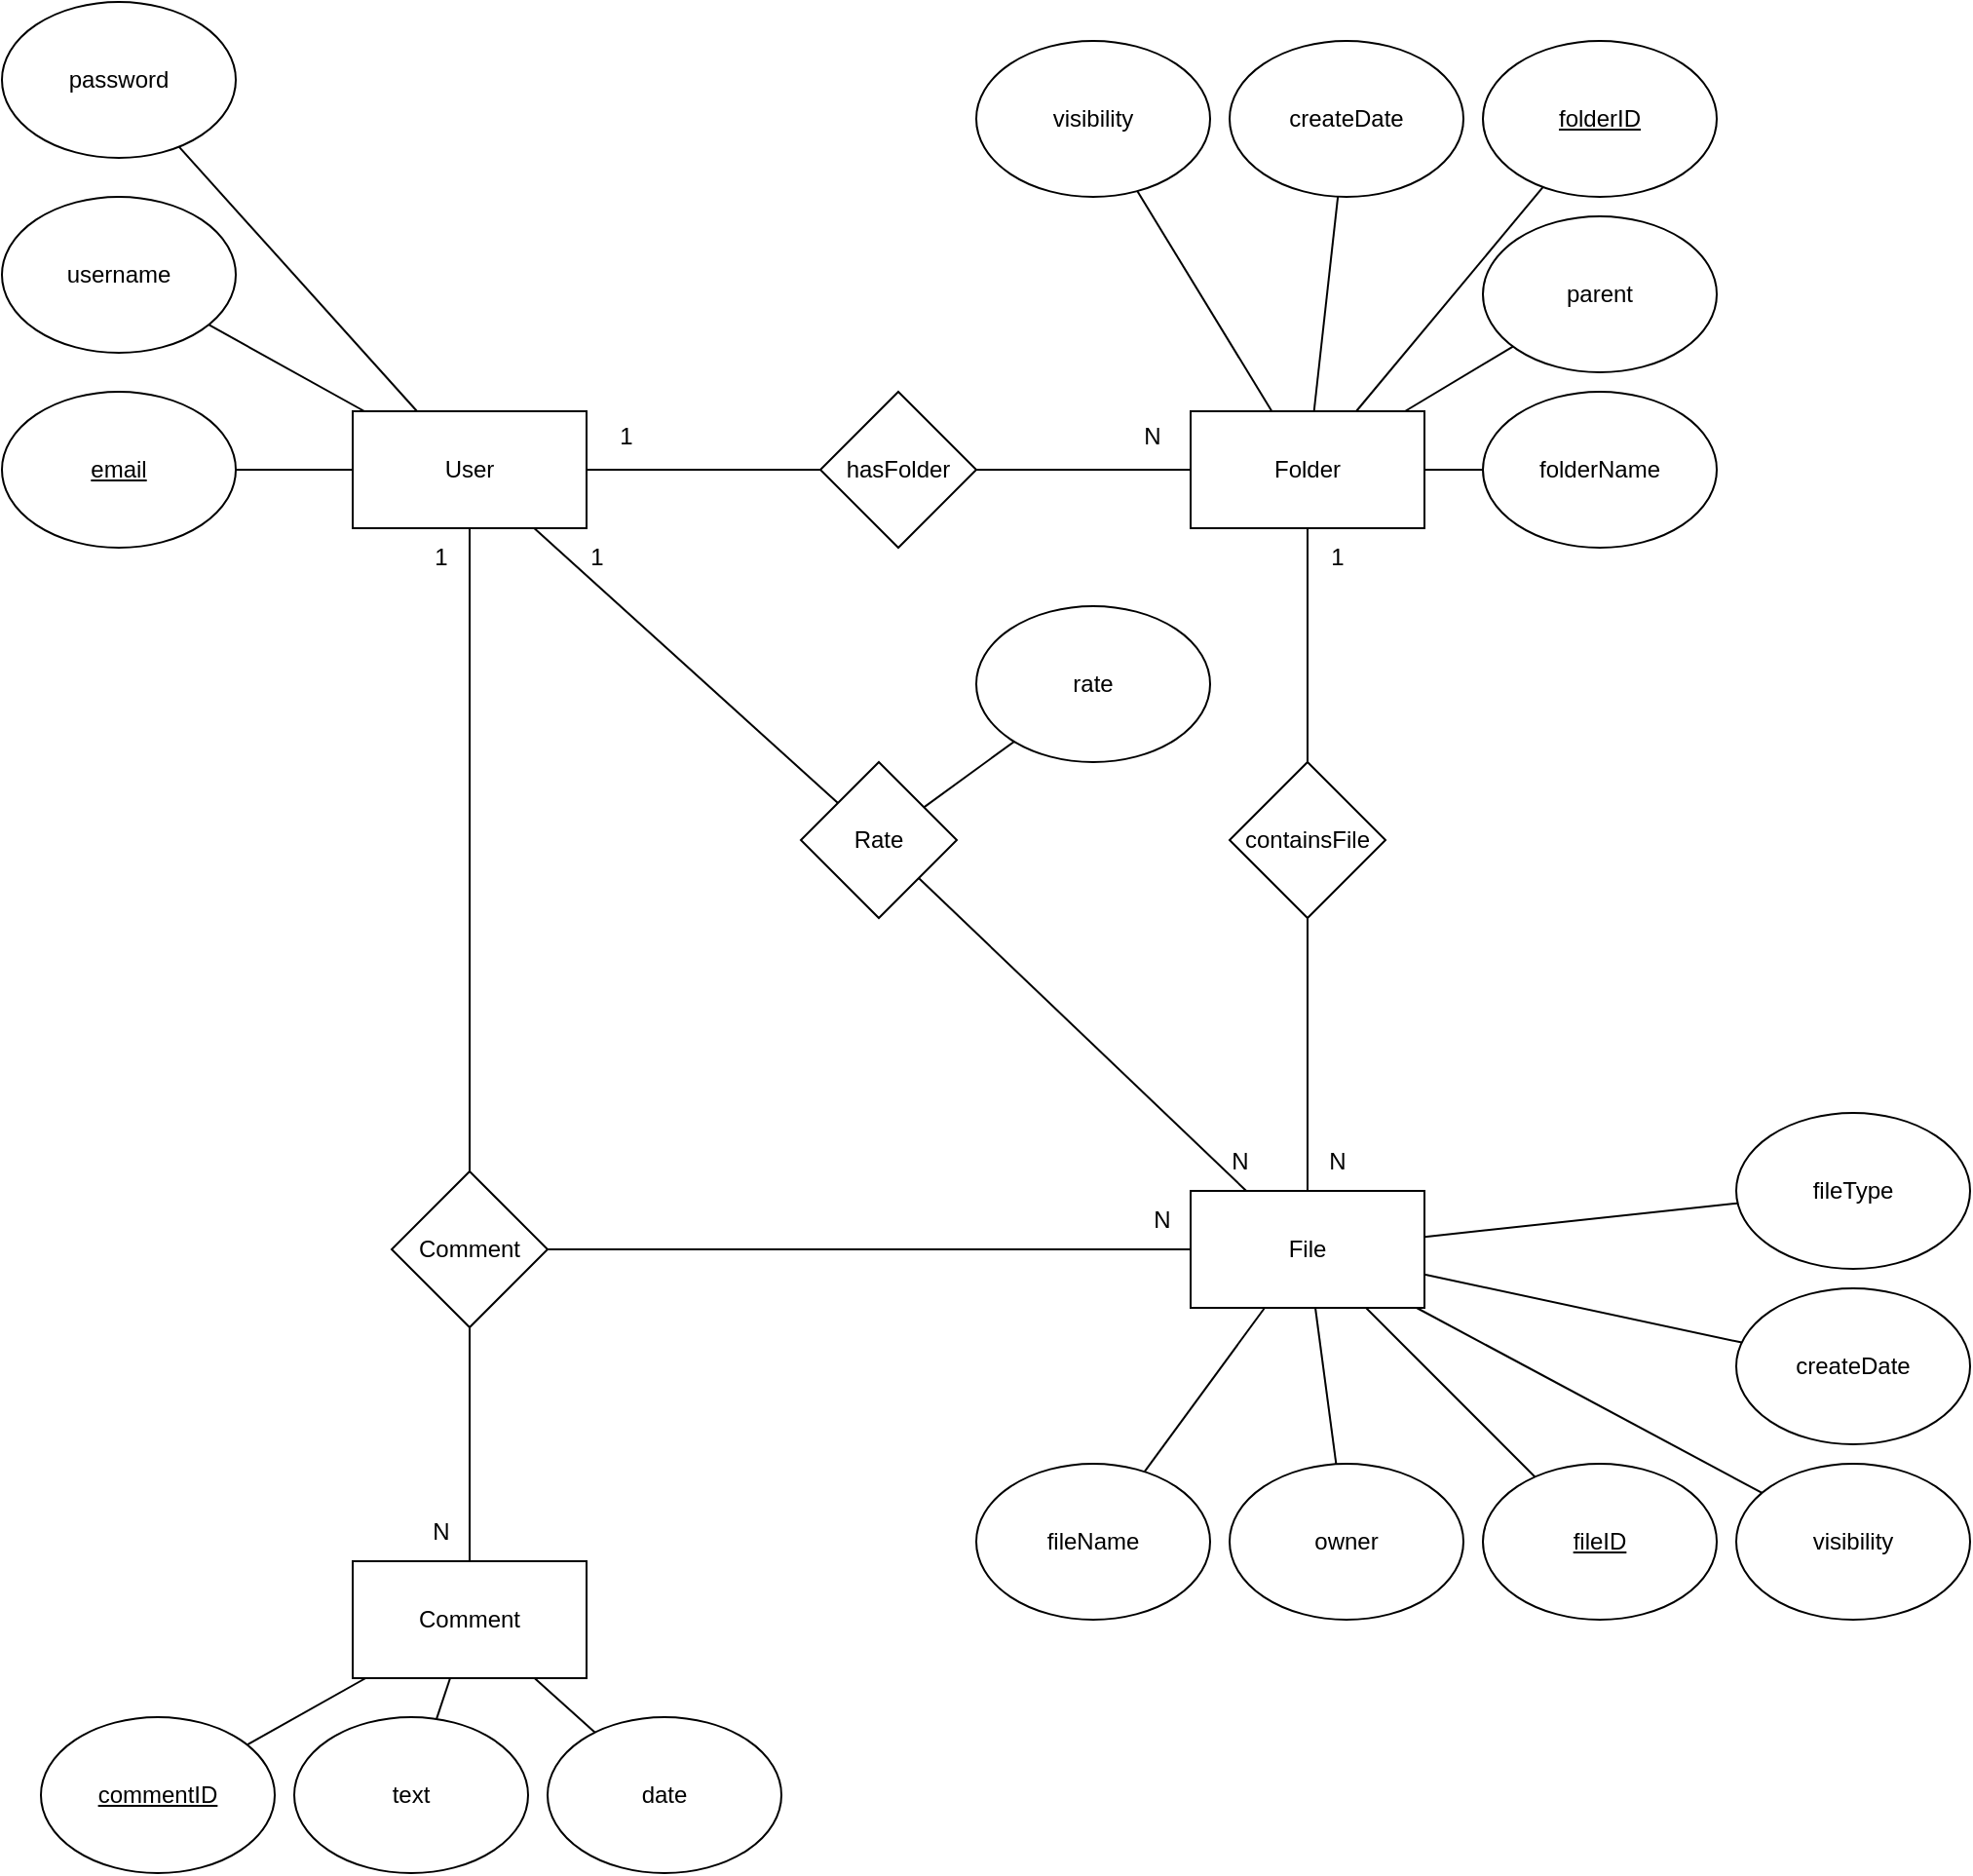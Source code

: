 <mxfile version="22.0.2" type="device">
  <diagram name="1 oldal" id="BCpiGgkupaLWpLvZZOlz">
    <mxGraphModel dx="2790" dy="2114" grid="1" gridSize="10" guides="1" tooltips="1" connect="1" arrows="1" fold="1" page="1" pageScale="1" pageWidth="827" pageHeight="1169" math="0" shadow="0">
      <root>
        <mxCell id="0" />
        <mxCell id="1" parent="0" />
        <mxCell id="ErqUiqEADnRc6sU7gWU9-1" value="User" style="rounded=0;whiteSpace=wrap;html=1;" vertex="1" parent="1">
          <mxGeometry x="10" y="-100" width="120" height="60" as="geometry" />
        </mxCell>
        <mxCell id="ErqUiqEADnRc6sU7gWU9-3" value="Folder" style="rounded=0;whiteSpace=wrap;html=1;" vertex="1" parent="1">
          <mxGeometry x="440" y="-100" width="120" height="60" as="geometry" />
        </mxCell>
        <mxCell id="ErqUiqEADnRc6sU7gWU9-4" value="File" style="rounded=0;whiteSpace=wrap;html=1;" vertex="1" parent="1">
          <mxGeometry x="440" y="300" width="120" height="60" as="geometry" />
        </mxCell>
        <mxCell id="ErqUiqEADnRc6sU7gWU9-6" value="Comment" style="rounded=0;whiteSpace=wrap;html=1;" vertex="1" parent="1">
          <mxGeometry x="10" y="490" width="120" height="60" as="geometry" />
        </mxCell>
        <mxCell id="ErqUiqEADnRc6sU7gWU9-7" value="&lt;u&gt;email&lt;/u&gt;" style="ellipse;whiteSpace=wrap;html=1;" vertex="1" parent="1">
          <mxGeometry x="-170" y="-110" width="120" height="80" as="geometry" />
        </mxCell>
        <mxCell id="ErqUiqEADnRc6sU7gWU9-8" value="username" style="ellipse;whiteSpace=wrap;html=1;" vertex="1" parent="1">
          <mxGeometry x="-170" y="-210" width="120" height="80" as="geometry" />
        </mxCell>
        <mxCell id="ErqUiqEADnRc6sU7gWU9-9" value="password" style="ellipse;whiteSpace=wrap;html=1;" vertex="1" parent="1">
          <mxGeometry x="-170" y="-310" width="120" height="80" as="geometry" />
        </mxCell>
        <mxCell id="ErqUiqEADnRc6sU7gWU9-10" value="folderName" style="ellipse;whiteSpace=wrap;html=1;" vertex="1" parent="1">
          <mxGeometry x="590" y="-110" width="120" height="80" as="geometry" />
        </mxCell>
        <mxCell id="ErqUiqEADnRc6sU7gWU9-13" value="visibility" style="ellipse;whiteSpace=wrap;html=1;" vertex="1" parent="1">
          <mxGeometry x="330" y="-290" width="120" height="80" as="geometry" />
        </mxCell>
        <mxCell id="ErqUiqEADnRc6sU7gWU9-14" value="createDate" style="ellipse;whiteSpace=wrap;html=1;" vertex="1" parent="1">
          <mxGeometry x="460" y="-290" width="120" height="80" as="geometry" />
        </mxCell>
        <mxCell id="ErqUiqEADnRc6sU7gWU9-16" value="fileName" style="ellipse;whiteSpace=wrap;html=1;" vertex="1" parent="1">
          <mxGeometry x="330" y="440" width="120" height="80" as="geometry" />
        </mxCell>
        <mxCell id="ErqUiqEADnRc6sU7gWU9-17" value="owner" style="ellipse;whiteSpace=wrap;html=1;" vertex="1" parent="1">
          <mxGeometry x="460" y="440" width="120" height="80" as="geometry" />
        </mxCell>
        <mxCell id="ErqUiqEADnRc6sU7gWU9-18" value="&lt;u&gt;fileID&lt;/u&gt;" style="ellipse;whiteSpace=wrap;html=1;" vertex="1" parent="1">
          <mxGeometry x="590" y="440" width="120" height="80" as="geometry" />
        </mxCell>
        <mxCell id="ErqUiqEADnRc6sU7gWU9-19" value="visibility" style="ellipse;whiteSpace=wrap;html=1;" vertex="1" parent="1">
          <mxGeometry x="720" y="440" width="120" height="80" as="geometry" />
        </mxCell>
        <mxCell id="ErqUiqEADnRc6sU7gWU9-20" value="createDate" style="ellipse;whiteSpace=wrap;html=1;" vertex="1" parent="1">
          <mxGeometry x="720" y="350" width="120" height="80" as="geometry" />
        </mxCell>
        <mxCell id="ErqUiqEADnRc6sU7gWU9-21" value="parent" style="ellipse;whiteSpace=wrap;html=1;" vertex="1" parent="1">
          <mxGeometry x="590" y="-200" width="120" height="80" as="geometry" />
        </mxCell>
        <mxCell id="ErqUiqEADnRc6sU7gWU9-23" value="fileType" style="ellipse;whiteSpace=wrap;html=1;" vertex="1" parent="1">
          <mxGeometry x="720" y="260" width="120" height="80" as="geometry" />
        </mxCell>
        <mxCell id="ErqUiqEADnRc6sU7gWU9-24" value="&lt;u&gt;commentID&lt;/u&gt;" style="ellipse;whiteSpace=wrap;html=1;" vertex="1" parent="1">
          <mxGeometry x="-150" y="570" width="120" height="80" as="geometry" />
        </mxCell>
        <mxCell id="ErqUiqEADnRc6sU7gWU9-25" value="text" style="ellipse;whiteSpace=wrap;html=1;" vertex="1" parent="1">
          <mxGeometry x="-20" y="570" width="120" height="80" as="geometry" />
        </mxCell>
        <mxCell id="ErqUiqEADnRc6sU7gWU9-26" value="date" style="ellipse;whiteSpace=wrap;html=1;" vertex="1" parent="1">
          <mxGeometry x="110" y="570" width="120" height="80" as="geometry" />
        </mxCell>
        <mxCell id="ErqUiqEADnRc6sU7gWU9-27" value="Comment" style="rhombus;whiteSpace=wrap;html=1;" vertex="1" parent="1">
          <mxGeometry x="30" y="290" width="80" height="80" as="geometry" />
        </mxCell>
        <mxCell id="ErqUiqEADnRc6sU7gWU9-30" value="" style="endArrow=none;html=1;rounded=0;" edge="1" parent="1" source="ErqUiqEADnRc6sU7gWU9-27" target="ErqUiqEADnRc6sU7gWU9-4">
          <mxGeometry width="50" height="50" relative="1" as="geometry">
            <mxPoint x="260" y="170" as="sourcePoint" />
            <mxPoint x="460" y="170" as="targetPoint" />
          </mxGeometry>
        </mxCell>
        <mxCell id="ErqUiqEADnRc6sU7gWU9-31" value="" style="endArrow=none;html=1;rounded=0;" edge="1" parent="1" source="ErqUiqEADnRc6sU7gWU9-27" target="ErqUiqEADnRc6sU7gWU9-6">
          <mxGeometry width="50" height="50" relative="1" as="geometry">
            <mxPoint x="120" y="340" as="sourcePoint" />
            <mxPoint x="340" y="340" as="targetPoint" />
          </mxGeometry>
        </mxCell>
        <mxCell id="ErqUiqEADnRc6sU7gWU9-32" value="" style="endArrow=none;html=1;rounded=0;" edge="1" parent="1" source="ErqUiqEADnRc6sU7gWU9-1" target="ErqUiqEADnRc6sU7gWU9-27">
          <mxGeometry width="50" height="50" relative="1" as="geometry">
            <mxPoint x="80" y="380" as="sourcePoint" />
            <mxPoint x="80" y="500" as="targetPoint" />
          </mxGeometry>
        </mxCell>
        <mxCell id="ErqUiqEADnRc6sU7gWU9-33" value="Rate" style="rhombus;whiteSpace=wrap;html=1;" vertex="1" parent="1">
          <mxGeometry x="240" y="80" width="80" height="80" as="geometry" />
        </mxCell>
        <mxCell id="ErqUiqEADnRc6sU7gWU9-34" value="" style="endArrow=none;html=1;rounded=0;" edge="1" parent="1" source="ErqUiqEADnRc6sU7gWU9-1" target="ErqUiqEADnRc6sU7gWU9-33">
          <mxGeometry width="50" height="50" relative="1" as="geometry">
            <mxPoint x="320" y="310" as="sourcePoint" />
            <mxPoint x="370" y="260" as="targetPoint" />
          </mxGeometry>
        </mxCell>
        <mxCell id="ErqUiqEADnRc6sU7gWU9-35" value="" style="endArrow=none;html=1;rounded=0;" edge="1" parent="1" source="ErqUiqEADnRc6sU7gWU9-4" target="ErqUiqEADnRc6sU7gWU9-33">
          <mxGeometry width="50" height="50" relative="1" as="geometry">
            <mxPoint x="140" y="190" as="sourcePoint" />
            <mxPoint x="253" y="247" as="targetPoint" />
          </mxGeometry>
        </mxCell>
        <mxCell id="ErqUiqEADnRc6sU7gWU9-36" value="rate" style="ellipse;whiteSpace=wrap;html=1;" vertex="1" parent="1">
          <mxGeometry x="330" width="120" height="80" as="geometry" />
        </mxCell>
        <mxCell id="ErqUiqEADnRc6sU7gWU9-37" value="" style="endArrow=none;html=1;rounded=0;" edge="1" parent="1" source="ErqUiqEADnRc6sU7gWU9-33" target="ErqUiqEADnRc6sU7gWU9-36">
          <mxGeometry width="50" height="50" relative="1" as="geometry">
            <mxPoint x="320" y="60" as="sourcePoint" />
            <mxPoint x="370" y="10" as="targetPoint" />
          </mxGeometry>
        </mxCell>
        <mxCell id="ErqUiqEADnRc6sU7gWU9-38" value="hasFolder" style="rhombus;whiteSpace=wrap;html=1;" vertex="1" parent="1">
          <mxGeometry x="250" y="-110" width="80" height="80" as="geometry" />
        </mxCell>
        <mxCell id="ErqUiqEADnRc6sU7gWU9-39" value="" style="endArrow=none;html=1;rounded=0;" edge="1" parent="1" source="ErqUiqEADnRc6sU7gWU9-1" target="ErqUiqEADnRc6sU7gWU9-38">
          <mxGeometry width="50" height="50" relative="1" as="geometry">
            <mxPoint x="320" as="sourcePoint" />
            <mxPoint x="370" y="-50" as="targetPoint" />
          </mxGeometry>
        </mxCell>
        <mxCell id="ErqUiqEADnRc6sU7gWU9-40" value="" style="endArrow=none;html=1;rounded=0;" edge="1" parent="1" source="ErqUiqEADnRc6sU7gWU9-3" target="ErqUiqEADnRc6sU7gWU9-38">
          <mxGeometry width="50" height="50" relative="1" as="geometry">
            <mxPoint x="115" y="-90" as="sourcePoint" />
            <mxPoint x="258" y="-212" as="targetPoint" />
          </mxGeometry>
        </mxCell>
        <mxCell id="ErqUiqEADnRc6sU7gWU9-41" value="containsFile" style="rhombus;whiteSpace=wrap;html=1;" vertex="1" parent="1">
          <mxGeometry x="460" y="80" width="80" height="80" as="geometry" />
        </mxCell>
        <mxCell id="ErqUiqEADnRc6sU7gWU9-42" value="" style="endArrow=none;html=1;rounded=0;" edge="1" parent="1" source="ErqUiqEADnRc6sU7gWU9-41" target="ErqUiqEADnRc6sU7gWU9-3">
          <mxGeometry width="50" height="50" relative="1" as="geometry">
            <mxPoint x="320" y="150" as="sourcePoint" />
            <mxPoint x="370" y="100" as="targetPoint" />
          </mxGeometry>
        </mxCell>
        <mxCell id="ErqUiqEADnRc6sU7gWU9-43" value="" style="endArrow=none;html=1;rounded=0;" edge="1" parent="1" source="ErqUiqEADnRc6sU7gWU9-4" target="ErqUiqEADnRc6sU7gWU9-41">
          <mxGeometry width="50" height="50" relative="1" as="geometry">
            <mxPoint x="510" y="90" as="sourcePoint" />
            <mxPoint x="510" y="-30" as="targetPoint" />
          </mxGeometry>
        </mxCell>
        <mxCell id="ErqUiqEADnRc6sU7gWU9-44" value="&lt;u&gt;folderID&lt;/u&gt;" style="ellipse;whiteSpace=wrap;html=1;" vertex="1" parent="1">
          <mxGeometry x="590" y="-290" width="120" height="80" as="geometry" />
        </mxCell>
        <mxCell id="ErqUiqEADnRc6sU7gWU9-45" value="" style="endArrow=none;html=1;rounded=0;" edge="1" parent="1" source="ErqUiqEADnRc6sU7gWU9-9" target="ErqUiqEADnRc6sU7gWU9-1">
          <mxGeometry width="50" height="50" relative="1" as="geometry">
            <mxPoint x="400" y="-240" as="sourcePoint" />
            <mxPoint x="450" y="-290" as="targetPoint" />
          </mxGeometry>
        </mxCell>
        <mxCell id="ErqUiqEADnRc6sU7gWU9-46" value="" style="endArrow=none;html=1;rounded=0;" edge="1" parent="1" source="ErqUiqEADnRc6sU7gWU9-8" target="ErqUiqEADnRc6sU7gWU9-1">
          <mxGeometry width="50" height="50" relative="1" as="geometry">
            <mxPoint x="-69" y="-226" as="sourcePoint" />
            <mxPoint x="53" y="-90" as="targetPoint" />
          </mxGeometry>
        </mxCell>
        <mxCell id="ErqUiqEADnRc6sU7gWU9-47" value="" style="endArrow=none;html=1;rounded=0;" edge="1" parent="1" source="ErqUiqEADnRc6sU7gWU9-7" target="ErqUiqEADnRc6sU7gWU9-1">
          <mxGeometry width="50" height="50" relative="1" as="geometry">
            <mxPoint x="400" y="-240" as="sourcePoint" />
            <mxPoint x="450" y="-290" as="targetPoint" />
          </mxGeometry>
        </mxCell>
        <mxCell id="ErqUiqEADnRc6sU7gWU9-48" value="" style="endArrow=none;html=1;rounded=0;" edge="1" parent="1" source="ErqUiqEADnRc6sU7gWU9-3" target="ErqUiqEADnRc6sU7gWU9-44">
          <mxGeometry width="50" height="50" relative="1" as="geometry">
            <mxPoint x="-40" y="-60" as="sourcePoint" />
            <mxPoint x="20" y="-60" as="targetPoint" />
          </mxGeometry>
        </mxCell>
        <mxCell id="ErqUiqEADnRc6sU7gWU9-50" value="" style="endArrow=none;html=1;rounded=0;" edge="1" parent="1" source="ErqUiqEADnRc6sU7gWU9-3" target="ErqUiqEADnRc6sU7gWU9-21">
          <mxGeometry width="50" height="50" relative="1" as="geometry">
            <mxPoint x="535" y="-90" as="sourcePoint" />
            <mxPoint x="631" y="-205" as="targetPoint" />
          </mxGeometry>
        </mxCell>
        <mxCell id="ErqUiqEADnRc6sU7gWU9-51" value="" style="endArrow=none;html=1;rounded=0;" edge="1" parent="1" source="ErqUiqEADnRc6sU7gWU9-3" target="ErqUiqEADnRc6sU7gWU9-10">
          <mxGeometry width="50" height="50" relative="1" as="geometry">
            <mxPoint x="560" y="-90" as="sourcePoint" />
            <mxPoint x="615" y="-123" as="targetPoint" />
          </mxGeometry>
        </mxCell>
        <mxCell id="ErqUiqEADnRc6sU7gWU9-52" value="" style="endArrow=none;html=1;rounded=0;" edge="1" parent="1" source="ErqUiqEADnRc6sU7gWU9-3" target="ErqUiqEADnRc6sU7gWU9-14">
          <mxGeometry width="50" height="50" relative="1" as="geometry">
            <mxPoint x="570" y="-60" as="sourcePoint" />
            <mxPoint x="600" y="-60" as="targetPoint" />
          </mxGeometry>
        </mxCell>
        <mxCell id="ErqUiqEADnRc6sU7gWU9-53" value="" style="endArrow=none;html=1;rounded=0;" edge="1" parent="1" source="ErqUiqEADnRc6sU7gWU9-3" target="ErqUiqEADnRc6sU7gWU9-13">
          <mxGeometry width="50" height="50" relative="1" as="geometry">
            <mxPoint x="570" y="-79" as="sourcePoint" />
            <mxPoint x="736" y="-133" as="targetPoint" />
          </mxGeometry>
        </mxCell>
        <mxCell id="ErqUiqEADnRc6sU7gWU9-55" value="" style="endArrow=none;html=1;rounded=0;" edge="1" parent="1" source="ErqUiqEADnRc6sU7gWU9-18" target="ErqUiqEADnRc6sU7gWU9-4">
          <mxGeometry width="50" height="50" relative="1" as="geometry">
            <mxPoint x="580" y="-69" as="sourcePoint" />
            <mxPoint x="746" y="-123" as="targetPoint" />
          </mxGeometry>
        </mxCell>
        <mxCell id="ErqUiqEADnRc6sU7gWU9-56" value="" style="endArrow=none;html=1;rounded=0;" edge="1" parent="1" source="ErqUiqEADnRc6sU7gWU9-17" target="ErqUiqEADnRc6sU7gWU9-4">
          <mxGeometry width="50" height="50" relative="1" as="geometry">
            <mxPoint x="602" y="321" as="sourcePoint" />
            <mxPoint x="570" y="328" as="targetPoint" />
          </mxGeometry>
        </mxCell>
        <mxCell id="ErqUiqEADnRc6sU7gWU9-57" value="" style="endArrow=none;html=1;rounded=0;" edge="1" parent="1" source="ErqUiqEADnRc6sU7gWU9-16" target="ErqUiqEADnRc6sU7gWU9-4">
          <mxGeometry width="50" height="50" relative="1" as="geometry">
            <mxPoint x="608" y="380" as="sourcePoint" />
            <mxPoint x="570" y="364" as="targetPoint" />
          </mxGeometry>
        </mxCell>
        <mxCell id="ErqUiqEADnRc6sU7gWU9-58" value="" style="endArrow=none;html=1;rounded=0;" edge="1" parent="1" source="ErqUiqEADnRc6sU7gWU9-23" target="ErqUiqEADnRc6sU7gWU9-4">
          <mxGeometry width="50" height="50" relative="1" as="geometry">
            <mxPoint x="627" y="457" as="sourcePoint" />
            <mxPoint x="540" y="370" as="targetPoint" />
          </mxGeometry>
        </mxCell>
        <mxCell id="ErqUiqEADnRc6sU7gWU9-59" value="" style="endArrow=none;html=1;rounded=0;" edge="1" parent="1" source="ErqUiqEADnRc6sU7gWU9-20" target="ErqUiqEADnRc6sU7gWU9-4">
          <mxGeometry width="50" height="50" relative="1" as="geometry">
            <mxPoint x="731" y="316" as="sourcePoint" />
            <mxPoint x="570" y="334" as="targetPoint" />
          </mxGeometry>
        </mxCell>
        <mxCell id="ErqUiqEADnRc6sU7gWU9-60" value="" style="endArrow=none;html=1;rounded=0;" edge="1" parent="1" source="ErqUiqEADnRc6sU7gWU9-19" target="ErqUiqEADnRc6sU7gWU9-4">
          <mxGeometry width="50" height="50" relative="1" as="geometry">
            <mxPoint x="733" y="388" as="sourcePoint" />
            <mxPoint x="570" y="353" as="targetPoint" />
          </mxGeometry>
        </mxCell>
        <mxCell id="ErqUiqEADnRc6sU7gWU9-61" value="" style="endArrow=none;html=1;rounded=0;" edge="1" parent="1" source="ErqUiqEADnRc6sU7gWU9-24" target="ErqUiqEADnRc6sU7gWU9-6">
          <mxGeometry width="50" height="50" relative="1" as="geometry">
            <mxPoint x="-232" y="520" as="sourcePoint" />
            <mxPoint x="-170" y="436" as="targetPoint" />
          </mxGeometry>
        </mxCell>
        <mxCell id="ErqUiqEADnRc6sU7gWU9-62" value="" style="endArrow=none;html=1;rounded=0;" edge="1" parent="1" source="ErqUiqEADnRc6sU7gWU9-25" target="ErqUiqEADnRc6sU7gWU9-6">
          <mxGeometry width="50" height="50" relative="1" as="geometry">
            <mxPoint x="-34" y="594" as="sourcePoint" />
            <mxPoint x="27" y="560" as="targetPoint" />
          </mxGeometry>
        </mxCell>
        <mxCell id="ErqUiqEADnRc6sU7gWU9-63" value="" style="endArrow=none;html=1;rounded=0;" edge="1" parent="1" source="ErqUiqEADnRc6sU7gWU9-26" target="ErqUiqEADnRc6sU7gWU9-6">
          <mxGeometry width="50" height="50" relative="1" as="geometry">
            <mxPoint x="63" y="581" as="sourcePoint" />
            <mxPoint x="70" y="560" as="targetPoint" />
          </mxGeometry>
        </mxCell>
        <mxCell id="ErqUiqEADnRc6sU7gWU9-64" value="1" style="text;html=1;align=center;verticalAlign=middle;resizable=0;points=[];autosize=1;strokeColor=none;fillColor=none;" vertex="1" parent="1">
          <mxGeometry x="135" y="-102" width="30" height="30" as="geometry" />
        </mxCell>
        <mxCell id="ErqUiqEADnRc6sU7gWU9-65" value="N" style="text;html=1;align=center;verticalAlign=middle;resizable=0;points=[];autosize=1;strokeColor=none;fillColor=none;" vertex="1" parent="1">
          <mxGeometry x="405" y="-102" width="30" height="30" as="geometry" />
        </mxCell>
        <mxCell id="ErqUiqEADnRc6sU7gWU9-66" value="1" style="text;html=1;align=center;verticalAlign=middle;resizable=0;points=[];autosize=1;strokeColor=none;fillColor=none;" vertex="1" parent="1">
          <mxGeometry x="120" y="-40" width="30" height="30" as="geometry" />
        </mxCell>
        <mxCell id="ErqUiqEADnRc6sU7gWU9-67" value="N" style="text;html=1;align=center;verticalAlign=middle;resizable=0;points=[];autosize=1;strokeColor=none;fillColor=none;" vertex="1" parent="1">
          <mxGeometry x="450" y="270" width="30" height="30" as="geometry" />
        </mxCell>
        <mxCell id="ErqUiqEADnRc6sU7gWU9-68" value="1" style="text;html=1;align=center;verticalAlign=middle;resizable=0;points=[];autosize=1;strokeColor=none;fillColor=none;" vertex="1" parent="1">
          <mxGeometry x="500" y="-40" width="30" height="30" as="geometry" />
        </mxCell>
        <mxCell id="ErqUiqEADnRc6sU7gWU9-69" value="N" style="text;html=1;align=center;verticalAlign=middle;resizable=0;points=[];autosize=1;strokeColor=none;fillColor=none;" vertex="1" parent="1">
          <mxGeometry x="500" y="270" width="30" height="30" as="geometry" />
        </mxCell>
        <mxCell id="ErqUiqEADnRc6sU7gWU9-70" value="1" style="text;html=1;align=center;verticalAlign=middle;resizable=0;points=[];autosize=1;strokeColor=none;fillColor=none;" vertex="1" parent="1">
          <mxGeometry x="40" y="-40" width="30" height="30" as="geometry" />
        </mxCell>
        <mxCell id="ErqUiqEADnRc6sU7gWU9-71" value="N" style="text;html=1;align=center;verticalAlign=middle;resizable=0;points=[];autosize=1;strokeColor=none;fillColor=none;" vertex="1" parent="1">
          <mxGeometry x="40" y="460" width="30" height="30" as="geometry" />
        </mxCell>
        <mxCell id="ErqUiqEADnRc6sU7gWU9-72" value="N" style="text;html=1;align=center;verticalAlign=middle;resizable=0;points=[];autosize=1;strokeColor=none;fillColor=none;" vertex="1" parent="1">
          <mxGeometry x="410" y="300" width="30" height="30" as="geometry" />
        </mxCell>
      </root>
    </mxGraphModel>
  </diagram>
</mxfile>
